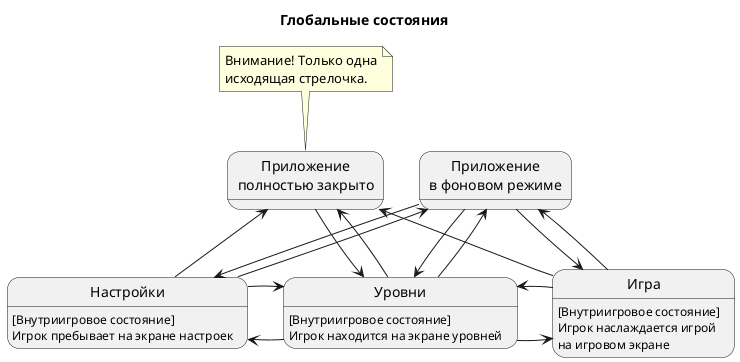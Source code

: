 @startuml

title Глобальные состояния

closed -down-> levels
note top of closed : Внимание! Только одна\nисходящая стрелочка.

paused --> play
paused --> settings
paused --> levels

levels -> play
levels -left-> settings
levels -up-> paused
levels -up-> closed

play -> levels
play -up-> paused
play -up-> closed

settings -> levels
settings -up-> paused
settings -up-> closed

state closed as "Приложение\nполностью закрыто"
state paused as "Приложение\nв фоновом режиме"
state levels as "Уровни"
levels : [Внутриигровое состояние]\nИгрок находится на экране уровней
state play as "Игра"
play : [Внутриигровое состояние]\nИгрок наслаждается игрой\nна игровом экране
state settings as "Настройки"
settings : [Внутриигровое состояние]\nИгрок пребывает на экране настроек

@enduml